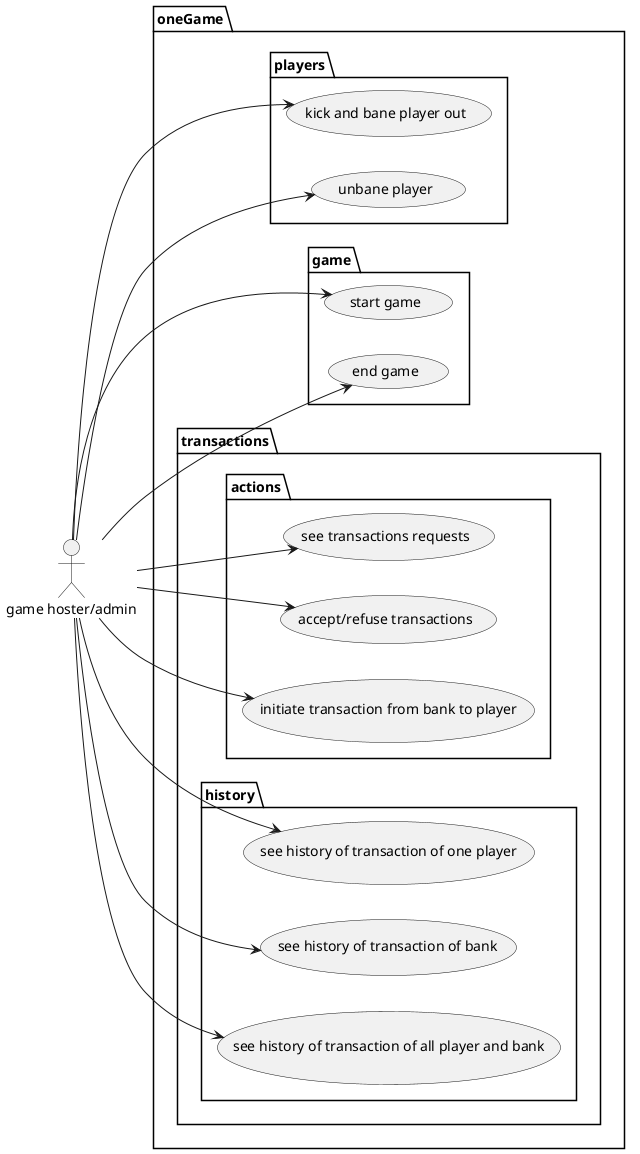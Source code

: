 @startuml "Monopoly admin usecase diagram"

left to right direction
skinparam style strictuml

actor "game hoster/admin" as ad

package oneGame {

    package players {
        usecase "kick and bane player out" as kp
	usecase "unbane player" as ubp
    }

    package game {
        usecase "start game" as strtg
        usecase "end game" as eg
    }

    package transactions {
        package actions {
            usecase "see transactions requests" as st
            usecase "accept/refuse transactions" as at
            usecase "initiate transaction from bank to player" as itgp
        }
        package history {
            usecase "see history of transaction of one player" as seeplrtr
            usecase "see history of transaction of bank" as seebnktr
            usecase "see history of transaction of all player and bank" as seealltr
        }
    }
}

ad --> kp
ad --> ubp

ad --> strtg
ad --> eg

ad --> st
ad --> at
ad --> itgp

ad --> seeplrtr
ad --> seebnktr

ad --> seealltr

@enduml
